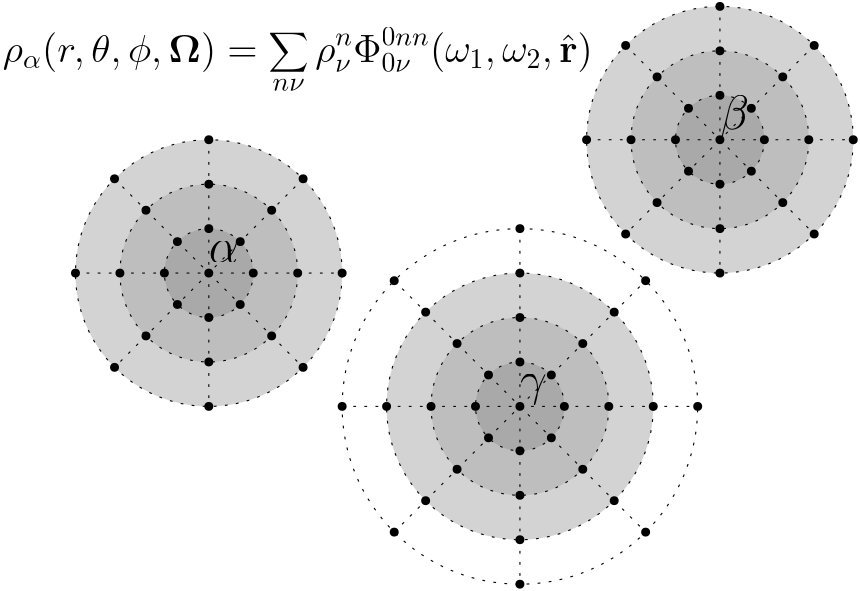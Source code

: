 <?xml version="1.0"?>
<!DOCTYPE ipe SYSTEM "ipe.dtd">
<ipe version="70206" creator="Ipe 7.2.6">
<info created="D:20161113164453" modified="D:20170218094006"/>
<ipestyle name="basic">
<symbol name="arrow/arc(spx)">
<path stroke="sym-stroke" fill="sym-stroke" pen="sym-pen">
0 0 m
-1 0.333 l
-1 -0.333 l
h
</path>
</symbol>
<symbol name="arrow/farc(spx)">
<path stroke="sym-stroke" fill="white" pen="sym-pen">
0 0 m
-1 0.333 l
-1 -0.333 l
h
</path>
</symbol>
<symbol name="arrow/ptarc(spx)">
<path stroke="sym-stroke" fill="sym-stroke" pen="sym-pen">
0 0 m
-1 0.333 l
-0.8 0 l
-1 -0.333 l
h
</path>
</symbol>
<symbol name="arrow/fptarc(spx)">
<path stroke="sym-stroke" fill="white" pen="sym-pen">
0 0 m
-1 0.333 l
-0.8 0 l
-1 -0.333 l
h
</path>
</symbol>
<symbol name="mark/circle(sx)" transformations="translations">
<path fill="sym-stroke">
0.6 0 0 0.6 0 0 e
0.4 0 0 0.4 0 0 e
</path>
</symbol>
<symbol name="mark/disk(sx)" transformations="translations">
<path fill="sym-stroke">
0.6 0 0 0.6 0 0 e
</path>
</symbol>
<symbol name="mark/fdisk(sfx)" transformations="translations">
<group>
<path fill="sym-fill">
0.5 0 0 0.5 0 0 e
</path>
<path fill="sym-stroke" fillrule="eofill">
0.6 0 0 0.6 0 0 e
0.4 0 0 0.4 0 0 e
</path>
</group>
</symbol>
<symbol name="mark/box(sx)" transformations="translations">
<path fill="sym-stroke" fillrule="eofill">
-0.6 -0.6 m
0.6 -0.6 l
0.6 0.6 l
-0.6 0.6 l
h
-0.4 -0.4 m
0.4 -0.4 l
0.4 0.4 l
-0.4 0.4 l
h
</path>
</symbol>
<symbol name="mark/square(sx)" transformations="translations">
<path fill="sym-stroke">
-0.6 -0.6 m
0.6 -0.6 l
0.6 0.6 l
-0.6 0.6 l
h
</path>
</symbol>
<symbol name="mark/fsquare(sfx)" transformations="translations">
<group>
<path fill="sym-fill">
-0.5 -0.5 m
0.5 -0.5 l
0.5 0.5 l
-0.5 0.5 l
h
</path>
<path fill="sym-stroke" fillrule="eofill">
-0.6 -0.6 m
0.6 -0.6 l
0.6 0.6 l
-0.6 0.6 l
h
-0.4 -0.4 m
0.4 -0.4 l
0.4 0.4 l
-0.4 0.4 l
h
</path>
</group>
</symbol>
<symbol name="mark/cross(sx)" transformations="translations">
<group>
<path fill="sym-stroke">
-0.43 -0.57 m
0.57 0.43 l
0.43 0.57 l
-0.57 -0.43 l
h
</path>
<path fill="sym-stroke">
-0.43 0.57 m
0.57 -0.43 l
0.43 -0.57 l
-0.57 0.43 l
h
</path>
</group>
</symbol>
<symbol name="arrow/fnormal(spx)">
<path stroke="sym-stroke" fill="white" pen="sym-pen">
0 0 m
-1 0.333 l
-1 -0.333 l
h
</path>
</symbol>
<symbol name="arrow/pointed(spx)">
<path stroke="sym-stroke" fill="sym-stroke" pen="sym-pen">
0 0 m
-1 0.333 l
-0.8 0 l
-1 -0.333 l
h
</path>
</symbol>
<symbol name="arrow/fpointed(spx)">
<path stroke="sym-stroke" fill="white" pen="sym-pen">
0 0 m
-1 0.333 l
-0.8 0 l
-1 -0.333 l
h
</path>
</symbol>
<symbol name="arrow/linear(spx)">
<path stroke="sym-stroke" pen="sym-pen">
-1 0.333 m
0 0 l
-1 -0.333 l
</path>
</symbol>
<symbol name="arrow/fdouble(spx)">
<path stroke="sym-stroke" fill="white" pen="sym-pen">
0 0 m
-1 0.333 l
-1 -0.333 l
h
-1 0 m
-2 0.333 l
-2 -0.333 l
h
</path>
</symbol>
<symbol name="arrow/double(spx)">
<path stroke="sym-stroke" fill="sym-stroke" pen="sym-pen">
0 0 m
-1 0.333 l
-1 -0.333 l
h
-1 0 m
-2 0.333 l
-2 -0.333 l
h
</path>
</symbol>
<pen name="heavier" value="0.8"/>
<pen name="fat" value="1.2"/>
<pen name="ultrafat" value="2"/>
<symbolsize name="large" value="5"/>
<symbolsize name="small" value="2"/>
<symbolsize name="tiny" value="1.1"/>
<arrowsize name="large" value="10"/>
<arrowsize name="small" value="5"/>
<arrowsize name="tiny" value="3"/>
<color name="red" value="1 0 0"/>
<color name="green" value="0 1 0"/>
<color name="blue" value="0 0 1"/>
<color name="yellow" value="1 1 0"/>
<color name="orange" value="1 0.647 0"/>
<color name="gold" value="1 0.843 0"/>
<color name="purple" value="0.627 0.125 0.941"/>
<color name="gray" value="0.745"/>
<color name="brown" value="0.647 0.165 0.165"/>
<color name="navy" value="0 0 0.502"/>
<color name="pink" value="1 0.753 0.796"/>
<color name="seagreen" value="0.18 0.545 0.341"/>
<color name="turquoise" value="0.251 0.878 0.816"/>
<color name="violet" value="0.933 0.51 0.933"/>
<color name="darkblue" value="0 0 0.545"/>
<color name="darkcyan" value="0 0.545 0.545"/>
<color name="darkgray" value="0.663"/>
<color name="darkgreen" value="0 0.392 0"/>
<color name="darkmagenta" value="0.545 0 0.545"/>
<color name="darkorange" value="1 0.549 0"/>
<color name="darkred" value="0.545 0 0"/>
<color name="lightblue" value="0.678 0.847 0.902"/>
<color name="lightcyan" value="0.878 1 1"/>
<color name="lightgray" value="0.827"/>
<color name="lightgreen" value="0.565 0.933 0.565"/>
<color name="lightyellow" value="1 1 0.878"/>
<dashstyle name="dashed" value="[4] 0"/>
<dashstyle name="dotted" value="[1 3] 0"/>
<dashstyle name="dash dotted" value="[4 2 1 2] 0"/>
<dashstyle name="dash dot dotted" value="[4 2 1 2 1 2] 0"/>
<textsize name="large" value="\large"/>
<textsize name="Large" value="\Large"/>
<textsize name="LARGE" value="\LARGE"/>
<textsize name="huge" value="\huge"/>
<textsize name="Huge" value="\Huge"/>
<textsize name="small" value="\small"/>
<textsize name="footnote" value="\footnotesize"/>
<textsize name="tiny" value="\tiny"/>
<textstyle name="center" begin="\begin{center}" end="\end{center}"/>
<textstyle name="itemize" begin="\begin{itemize}" end="\end{itemize}"/>
<textstyle name="item" begin="\begin{itemize}\item{}" end="\end{itemize}"/>
<gridsize name="4 pts" value="4"/>
<gridsize name="8 pts (~3 mm)" value="8"/>
<gridsize name="16 pts (~6 mm)" value="16"/>
<gridsize name="32 pts (~12 mm)" value="32"/>
<gridsize name="10 pts (~3.5 mm)" value="10"/>
<gridsize name="20 pts (~7 mm)" value="20"/>
<gridsize name="14 pts (~5 mm)" value="14"/>
<gridsize name="28 pts (~10 mm)" value="28"/>
<gridsize name="56 pts (~20 mm)" value="56"/>
<anglesize name="90 deg" value="90"/>
<anglesize name="60 deg" value="60"/>
<anglesize name="45 deg" value="45"/>
<anglesize name="30 deg" value="30"/>
<anglesize name="22.5 deg" value="22.5"/>
<opacity name="10%" value="0.1"/>
<opacity name="30%" value="0.3"/>
<opacity name="50%" value="0.5"/>
<opacity name="75%" value="0.75"/>
<tiling name="falling" angle="-60" step="4" width="1"/>
<tiling name="rising" angle="30" step="4" width="1"/>
</ipestyle>
<page>
<layer name="alpha"/>
<view layers="alpha" active="alpha"/>
<path layer="alpha" matrix="5.33333 0 0 5.33333 -805.333 -3338.67" stroke="black" fill="white" dash="dotted">
12 0 0 12 208 752 e
</path>
<path matrix="4 0 0 4 -528 -2336" stroke="black" fill="lightgray" dash="dotted">
12 0 0 12 208 752 e
</path>
<path matrix="4 0 0 4 -456 -2240" stroke="black" fill="lightgray" dash="dotted">
12 0 0 12 208 752 e
</path>
<path matrix="4 0 0 4 -528 -2336" stroke="black" fill="gray" dash="dotted">
8 0 0 8 208 752 e
</path>
<path matrix="4 0 0 4 -456 -2240" stroke="black" fill="gray" dash="dotted">
8 0 0 8 208 752 e
</path>
<path matrix="4 0 0 4 -640 -2288" stroke="black" fill="lightgray" dash="dotted">
12 0 0 12 208 752 e
</path>
<path matrix="4 0 0 4 -640 -2288" stroke="black" fill="gray" dash="dotted">
8 0 0 8 208 752 e
</path>
<path matrix="4 0 0 4 -640 -2288" stroke="black" fill="darkgray" dash="dotted">
4 0 0 4 208 752 e
</path>
<path matrix="4 0 0 4 -640 -2288" stroke="black" dash="dotted">
196 752 m
220 752 l
</path>
<path matrix="4 0 0 4 -640 -2288" stroke="black" dash="dotted">
208 764 m
208 740 l
</path>
<path matrix="4 0 0 4 -640 -2288" stroke="black" dash="dotted">
199.515 760.485 m
216.485 743.515 l
</path>
<path matrix="4 0 0 4 -640 -2288" stroke="black" dash="dotted">
216.485 760.485 m
199.515 743.515 l
</path>
<path fill="black">
1.6065 0 0 1.6065 192 720 e
</path>
<path matrix="1 0 0 1 -11.3137 11.3137" fill="black">
1.6065 0 0 1.6065 192 720 e
</path>
<path matrix="1 0 0 1 -16 0" fill="black">
1.6065 0 0 1.6065 192 720 e
</path>
<path matrix="1 0 0 1 -11.3137 -11.3137" fill="black">
1.6065 0 0 1.6065 192 720 e
</path>
<path matrix="1 0 0 1 0 -16" fill="black">
1.6065 0 0 1.6065 192 720 e
</path>
<path matrix="1 0 0 1 11.3137 -11.3137" fill="black">
1.6065 0 0 1.6065 192 720 e
</path>
<path matrix="1 0 0 1 16 0" fill="black">
1.6065 0 0 1.6065 192 720 e
</path>
<path matrix="1 0 0 1 11.3137 11.3137" fill="black">
1.6065 0 0 1.6065 192 720 e
</path>
<path matrix="1 0 0 1 0 16" fill="black">
1.6065 0 0 1.6065 192 720 e
</path>
<path matrix="1 0 0 1 -22.6274 22.6274" fill="black">
1.6065 0 0 1.6065 192 720 e
</path>
<path matrix="1 0 0 1 -32 0" fill="black">
1.6065 0 0 1.6065 192 720 e
</path>
<path matrix="1 0 0 1 -22.6274 -22.6274" fill="black">
1.6065 0 0 1.6065 192 720 e
</path>
<path matrix="1 0 0 1 0 -32" fill="black">
1.6065 0 0 1.6065 192 720 e
</path>
<path matrix="1 0 0 1 22.6274 -22.6274" fill="black">
1.6065 0 0 1.6065 192 720 e
</path>
<path matrix="1 0 0 1 32 0" fill="black">
1.6065 0 0 1.6065 192 720 e
</path>
<path matrix="1 0 0 1 22.6274 22.6274" fill="black">
1.6065 0 0 1.6065 192 720 e
</path>
<path matrix="1 0 0 1 0 32" fill="black">
1.6065 0 0 1.6065 192 720 e
</path>
<path matrix="1 0 0 1 0 48" fill="black">
1.6065 0 0 1.6065 192 720 e
</path>
<path matrix="1 0 0 1 -33.9411 33.9411" fill="black">
1.6065 0 0 1.6065 192 720 e
</path>
<path matrix="1 0 0 1 -48 0" fill="black">
1.6065 0 0 1.6065 192 720 e
</path>
<path matrix="1 0 0 1 -33.9411 -33.9411" fill="black">
1.6065 0 0 1.6065 192 720 e
</path>
<path matrix="1 0 0 1 0 -48" fill="black">
1.6065 0 0 1.6065 192 720 e
</path>
<path matrix="1 0 0 1 48 0" fill="black">
1.6065 0 0 1.6065 192 720 e
</path>
<path matrix="1 0 0 1 33.9411 33.9411" fill="black">
1.6065 0 0 1.6065 192 720 e
</path>
<path matrix="1 0 0 1 33.9411 -33.9411" fill="black">
1.6065 0 0 1.6065 192 720 e
</path>
<path matrix="4 0 0 4 -528 -2336" stroke="black" fill="darkgray" dash="dotted">
4 0 0 4 208 752 e
</path>
<path matrix="5.33333 0 0 4 -805.333 -2336" stroke="black" dash="dotted">
196 752 m
220 752 l
</path>
<path matrix="4 0 0 5.33333 -528 -3338.67" stroke="black" dash="dotted">
208 764 m
208 740 l
</path>
<path matrix="5.32696 0 0 5.32696 -804.028 -3333.85" stroke="black" dash="dotted">
199.515 760.485 m
216.485 743.515 l
</path>
<path matrix="5.37924 0 0 5.37924 -814.568 -3372.87" stroke="black" dash="dotted">
216.485 760.485 m
199.515 743.515 l
</path>
<path matrix="1 0 0 1 112 -48" fill="black">
1.6065 0 0 1.6065 192 720 e
</path>
<path matrix="1 0 0 1 100.686 -36.6863" fill="black">
1.6065 0 0 1.6065 192 720 e
</path>
<path matrix="1 0 0 1 96 -48" fill="black">
1.6065 0 0 1.6065 192 720 e
</path>
<path matrix="1 0 0 1 100.686 -59.3137" fill="black">
1.6065 0 0 1.6065 192 720 e
</path>
<path matrix="1 0 0 1 112 -64" fill="black">
1.6065 0 0 1.6065 192 720 e
</path>
<path matrix="1 0 0 1 123.314 -59.3137" fill="black">
1.6065 0 0 1.6065 192 720 e
</path>
<path matrix="1 0 0 1 128 -48" fill="black">
1.6065 0 0 1.6065 192 720 e
</path>
<path matrix="1 0 0 1 123.314 -36.6863" fill="black">
1.6065 0 0 1.6065 192 720 e
</path>
<path matrix="1 0 0 1 112 -32" fill="black">
1.6065 0 0 1.6065 192 720 e
</path>
<path matrix="1 0 0 1 89.3726 -25.3726" fill="black">
1.6065 0 0 1.6065 192 720 e
</path>
<path matrix="1 0 0 1 80 -48" fill="black">
1.6065 0 0 1.6065 192 720 e
</path>
<path matrix="1 0 0 1 89.3726 -70.6274" fill="black">
1.6065 0 0 1.6065 192 720 e
</path>
<path matrix="1 0 0 1 112 -80" fill="black">
1.6065 0 0 1.6065 192 720 e
</path>
<path matrix="1 0 0 1 134.627 -70.6274" fill="black">
1.6065 0 0 1.6065 192 720 e
</path>
<path matrix="1 0 0 1 144 -48" fill="black">
1.6065 0 0 1.6065 192 720 e
</path>
<path matrix="1 0 0 1 134.627 -25.3726" fill="black">
1.6065 0 0 1.6065 192 720 e
</path>
<path matrix="1 0 0 1 112 -16" fill="black">
1.6065 0 0 1.6065 192 720 e
</path>
<path matrix="1 0 0 1 112 0" fill="black">
1.6065 0 0 1.6065 192 720 e
</path>
<path matrix="1 0 0 1 78.0589 -14.0589" fill="black">
1.6065 0 0 1.6065 192 720 e
</path>
<path matrix="1 0 0 1 64 -48" fill="black">
1.6065 0 0 1.6065 192 720 e
</path>
<path matrix="1 0 0 1 78.0589 -81.9411" fill="black">
1.6065 0 0 1.6065 192 720 e
</path>
<path matrix="1 0 0 1 112 -96" fill="black">
1.6065 0 0 1.6065 192 720 e
</path>
<path matrix="1 0 0 1 160 -48" fill="black">
1.6065 0 0 1.6065 192 720 e
</path>
<path matrix="1 0 0 1 145.941 -14.0589" fill="black">
1.6065 0 0 1.6065 192 720 e
</path>
<path matrix="1 0 0 1 145.941 -81.9411" fill="black">
1.6065 0 0 1.6065 192 720 e
</path>
<path matrix="4 0 0 4 -456 -2240" stroke="black" fill="darkgray" dash="dotted">
4 0 0 4 208 752 e
</path>
<path matrix="4 0 0 4 -456 -2240" stroke="black" dash="dotted">
196 752 m
220 752 l
</path>
<path matrix="4 0 0 4 -456 -2240" stroke="black" dash="dotted">
208 764 m
208 740 l
</path>
<path matrix="4 0 0 4 -456 -2240" stroke="black" dash="dotted">
199.515 760.485 m
216.485 743.515 l
</path>
<path matrix="4 0 0 4 -456 -2240" stroke="black" dash="dotted">
216.485 760.485 m
199.515 743.515 l
</path>
<path matrix="1 0 0 1 184 48" fill="black">
1.6065 0 0 1.6065 192 720 e
</path>
<path matrix="1 0 0 1 172.686 59.3137" fill="black">
1.6065 0 0 1.6065 192 720 e
</path>
<path matrix="1 0 0 1 168 48" fill="black">
1.6065 0 0 1.6065 192 720 e
</path>
<path matrix="1 0 0 1 172.686 36.6863" fill="black">
1.6065 0 0 1.6065 192 720 e
</path>
<path matrix="1 0 0 1 184 32" fill="black">
1.6065 0 0 1.6065 192 720 e
</path>
<path matrix="1 0 0 1 195.314 36.6863" fill="black">
1.6065 0 0 1.6065 192 720 e
</path>
<path matrix="1 0 0 1 200 48" fill="black">
1.6065 0 0 1.6065 192 720 e
</path>
<path matrix="1 0 0 1 195.314 59.3137" fill="black">
1.6065 0 0 1.6065 192 720 e
</path>
<path matrix="1 0 0 1 184 64" fill="black">
1.6065 0 0 1.6065 192 720 e
</path>
<path matrix="1 0 0 1 161.373 70.6274" fill="black">
1.6065 0 0 1.6065 192 720 e
</path>
<path matrix="1 0 0 1 152 48" fill="black">
1.6065 0 0 1.6065 192 720 e
</path>
<path matrix="1 0 0 1 161.373 25.3726" fill="black">
1.6065 0 0 1.6065 192 720 e
</path>
<path matrix="1 0 0 1 184 16" fill="black">
1.6065 0 0 1.6065 192 720 e
</path>
<path matrix="1 0 0 1 206.627 25.3726" fill="black">
1.6065 0 0 1.6065 192 720 e
</path>
<path matrix="1 0 0 1 216 48" fill="black">
1.6065 0 0 1.6065 192 720 e
</path>
<path matrix="1 0 0 1 206.627 70.6274" fill="black">
1.6065 0 0 1.6065 192 720 e
</path>
<path matrix="1 0 0 1 184 80" fill="black">
1.6065 0 0 1.6065 192 720 e
</path>
<path matrix="1 0 0 1 184 96" fill="black">
1.6065 0 0 1.6065 192 720 e
</path>
<path matrix="1 0 0 1 150.059 81.9411" fill="black">
1.6065 0 0 1.6065 192 720 e
</path>
<path matrix="1 0 0 1 136 48" fill="black">
1.6065 0 0 1.6065 192 720 e
</path>
<path matrix="1 0 0 1 150.059 14.0589" fill="black">
1.6065 0 0 1.6065 192 720 e
</path>
<path matrix="1 0 0 1 184 0" fill="black">
1.6065 0 0 1.6065 192 720 e
</path>
<path matrix="1 0 0 1 232 48" fill="black">
1.6065 0 0 1.6065 192 720 e
</path>
<path matrix="1 0 0 1 217.941 81.9411" fill="black">
1.6065 0 0 1.6065 192 720 e
</path>
<path matrix="1 0 0 1 217.941 14.0589" fill="black">
1.6065 0 0 1.6065 192 720 e
</path>
<text matrix="1 0 0 1 8 12" transformations="translations" pos="216 784" stroke="black" type="label" width="212.346" height="12.331" depth="11.37" halign="center" valign="baseline" size="Large" style="math">\displaystyle\rho_\alpha(r,\theta,\phi,\mathbf{\Omega})=\sum_{n\nu}\rho_\nu^n\Phi^{0nn}_{0\nu}(\omega_1,\omega_2,\hat{\mathbf{r}})</text>
<text matrix="1 0 0 1 -12 -100" transformations="translations" pos="204 824" stroke="black" type="label" width="10.831" height="7.412" depth="0" valign="baseline" size="LARGE" style="math">\alpha</text>
<text matrix="1 0 0 1 128 -24" transformations="translations" pos="248 796" stroke="black" type="label" width="10.471" height="11.953" depth="3.35" valign="baseline" size="LARGE" style="math">\beta</text>
<text matrix="1 0 0 1 96 -112" transformations="translations" pos="208 788" stroke="black" type="label" width="9.68" height="7.41" depth="3.35" valign="baseline" size="LARGE" style="math">\gamma</text>
<path matrix="1 0 0 1 112 16" fill="black">
1.6065 0 0 1.6065 192 720 e
</path>
<path matrix="1 0 0 1 176 -48" fill="black">
1.6065 0 0 1.6065 192 720 e
</path>
<path matrix="1 0 0 1 66.7452 -2.74517" fill="black">
1.6065 0 0 1.6065 192 720 e
</path>
<path matrix="1 0 0 1 48 -48" fill="black">
1.6065 0 0 1.6065 192 720 e
</path>
<path matrix="1 0 0 1 66.7452 -93.2548" fill="black">
1.6065 0 0 1.6065 192 720 e
</path>
<path matrix="1 0 0 1 112 -112" fill="black">
1.6065 0 0 1.6065 192 720 e
</path>
<path matrix="1 0 0 1 157.255 -93.2548" fill="black">
1.6065 0 0 1.6065 192 720 e
</path>
<path matrix="1 0 0 1 157.255 -2.74517" fill="black">
1.6065 0 0 1.6065 192 720 e
</path>
</page>
</ipe>

